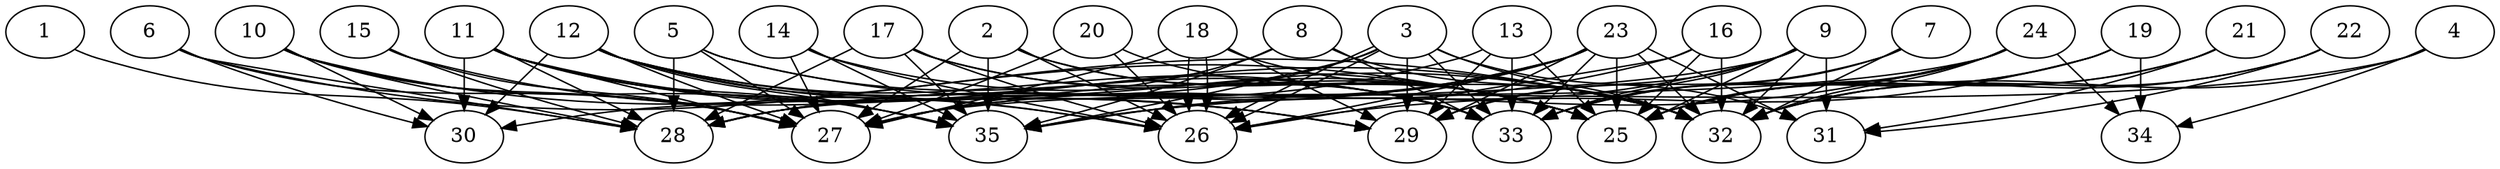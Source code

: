 // DAG automatically generated by daggen at Thu Oct  3 14:05:36 2019
// ./daggen --dot -n 35 --ccr 0.3 --fat 0.9 --regular 0.9 --density 0.7 --mindata 5242880 --maxdata 52428800 
digraph G {
  1 [size="19114667", alpha="0.12", expect_size="5734400"] 
  1 -> 28 [size ="5734400"]
  2 [size="164444160", alpha="0.19", expect_size="49333248"] 
  2 -> 25 [size ="49333248"]
  2 -> 26 [size ="49333248"]
  2 -> 27 [size ="49333248"]
  2 -> 33 [size ="49333248"]
  2 -> 35 [size ="49333248"]
  3 [size="160535893", alpha="0.19", expect_size="48160768"] 
  3 -> 26 [size ="48160768"]
  3 -> 26 [size ="48160768"]
  3 -> 28 [size ="48160768"]
  3 -> 29 [size ="48160768"]
  3 -> 31 [size ="48160768"]
  3 -> 32 [size ="48160768"]
  3 -> 33 [size ="48160768"]
  3 -> 35 [size ="48160768"]
  4 [size="98068480", alpha="0.01", expect_size="29420544"] 
  4 -> 27 [size ="29420544"]
  4 -> 32 [size ="29420544"]
  4 -> 34 [size ="29420544"]
  5 [size="144264533", alpha="0.05", expect_size="43279360"] 
  5 -> 27 [size ="43279360"]
  5 -> 28 [size ="43279360"]
  5 -> 32 [size ="43279360"]
  5 -> 33 [size ="43279360"]
  6 [size="130437120", alpha="0.12", expect_size="39131136"] 
  6 -> 27 [size ="39131136"]
  6 -> 28 [size ="39131136"]
  6 -> 30 [size ="39131136"]
  6 -> 32 [size ="39131136"]
  7 [size="142895787", alpha="0.18", expect_size="42868736"] 
  7 -> 29 [size ="42868736"]
  7 -> 32 [size ="42868736"]
  7 -> 33 [size ="42868736"]
  8 [size="71444480", alpha="0.13", expect_size="21433344"] 
  8 -> 27 [size ="21433344"]
  8 -> 32 [size ="21433344"]
  8 -> 33 [size ="21433344"]
  8 -> 35 [size ="21433344"]
  9 [size="160327680", alpha="0.14", expect_size="48098304"] 
  9 -> 25 [size ="48098304"]
  9 -> 29 [size ="48098304"]
  9 -> 30 [size ="48098304"]
  9 -> 31 [size ="48098304"]
  9 -> 32 [size ="48098304"]
  9 -> 33 [size ="48098304"]
  9 -> 35 [size ="48098304"]
  10 [size="111486293", alpha="0.05", expect_size="33445888"] 
  10 -> 25 [size ="33445888"]
  10 -> 27 [size ="33445888"]
  10 -> 28 [size ="33445888"]
  10 -> 30 [size ="33445888"]
  10 -> 35 [size ="33445888"]
  11 [size="116411733", alpha="0.10", expect_size="34923520"] 
  11 -> 26 [size ="34923520"]
  11 -> 27 [size ="34923520"]
  11 -> 28 [size ="34923520"]
  11 -> 29 [size ="34923520"]
  11 -> 30 [size ="34923520"]
  11 -> 32 [size ="34923520"]
  11 -> 35 [size ="34923520"]
  12 [size="55848960", alpha="0.15", expect_size="16754688"] 
  12 -> 25 [size ="16754688"]
  12 -> 26 [size ="16754688"]
  12 -> 27 [size ="16754688"]
  12 -> 29 [size ="16754688"]
  12 -> 30 [size ="16754688"]
  12 -> 33 [size ="16754688"]
  12 -> 35 [size ="16754688"]
  13 [size="49759573", alpha="0.06", expect_size="14927872"] 
  13 -> 25 [size ="14927872"]
  13 -> 28 [size ="14927872"]
  13 -> 29 [size ="14927872"]
  13 -> 33 [size ="14927872"]
  14 [size="40963413", alpha="0.02", expect_size="12289024"] 
  14 -> 25 [size ="12289024"]
  14 -> 26 [size ="12289024"]
  14 -> 27 [size ="12289024"]
  14 -> 35 [size ="12289024"]
  15 [size="45291520", alpha="0.01", expect_size="13587456"] 
  15 -> 27 [size ="13587456"]
  15 -> 28 [size ="13587456"]
  15 -> 29 [size ="13587456"]
  16 [size="81797120", alpha="0.15", expect_size="24539136"] 
  16 -> 25 [size ="24539136"]
  16 -> 26 [size ="24539136"]
  16 -> 27 [size ="24539136"]
  16 -> 32 [size ="24539136"]
  17 [size="20783787", alpha="0.03", expect_size="6235136"] 
  17 -> 25 [size ="6235136"]
  17 -> 26 [size ="6235136"]
  17 -> 28 [size ="6235136"]
  17 -> 33 [size ="6235136"]
  17 -> 35 [size ="6235136"]
  18 [size="159330987", alpha="0.13", expect_size="47799296"] 
  18 -> 26 [size ="47799296"]
  18 -> 26 [size ="47799296"]
  18 -> 27 [size ="47799296"]
  18 -> 29 [size ="47799296"]
  18 -> 32 [size ="47799296"]
  19 [size="107072853", alpha="0.08", expect_size="32121856"] 
  19 -> 25 [size ="32121856"]
  19 -> 26 [size ="32121856"]
  19 -> 33 [size ="32121856"]
  19 -> 34 [size ="32121856"]
  20 [size="56729600", alpha="0.08", expect_size="17018880"] 
  20 -> 25 [size ="17018880"]
  20 -> 26 [size ="17018880"]
  20 -> 27 [size ="17018880"]
  21 [size="97413120", alpha="0.09", expect_size="29223936"] 
  21 -> 25 [size ="29223936"]
  21 -> 31 [size ="29223936"]
  21 -> 32 [size ="29223936"]
  22 [size="173390507", alpha="0.08", expect_size="52017152"] 
  22 -> 25 [size ="52017152"]
  22 -> 31 [size ="52017152"]
  22 -> 32 [size ="52017152"]
  23 [size="137175040", alpha="0.05", expect_size="41152512"] 
  23 -> 25 [size ="41152512"]
  23 -> 26 [size ="41152512"]
  23 -> 27 [size ="41152512"]
  23 -> 28 [size ="41152512"]
  23 -> 29 [size ="41152512"]
  23 -> 31 [size ="41152512"]
  23 -> 32 [size ="41152512"]
  23 -> 33 [size ="41152512"]
  23 -> 35 [size ="41152512"]
  24 [size="24965120", alpha="0.13", expect_size="7489536"] 
  24 -> 25 [size ="7489536"]
  24 -> 28 [size ="7489536"]
  24 -> 32 [size ="7489536"]
  24 -> 33 [size ="7489536"]
  24 -> 34 [size ="7489536"]
  24 -> 35 [size ="7489536"]
  25 [size="43816960", alpha="0.16", expect_size="13145088"] 
  26 [size="52954453", alpha="0.14", expect_size="15886336"] 
  27 [size="168663040", alpha="0.08", expect_size="50598912"] 
  28 [size="34399573", alpha="0.09", expect_size="10319872"] 
  29 [size="135482027", alpha="0.08", expect_size="40644608"] 
  30 [size="41489067", alpha="0.19", expect_size="12446720"] 
  31 [size="106509653", alpha="0.03", expect_size="31952896"] 
  32 [size="17605973", alpha="0.11", expect_size="5281792"] 
  33 [size="79042560", alpha="0.04", expect_size="23712768"] 
  34 [size="119302827", alpha="0.19", expect_size="35790848"] 
  35 [size="61699413", alpha="0.18", expect_size="18509824"] 
}
